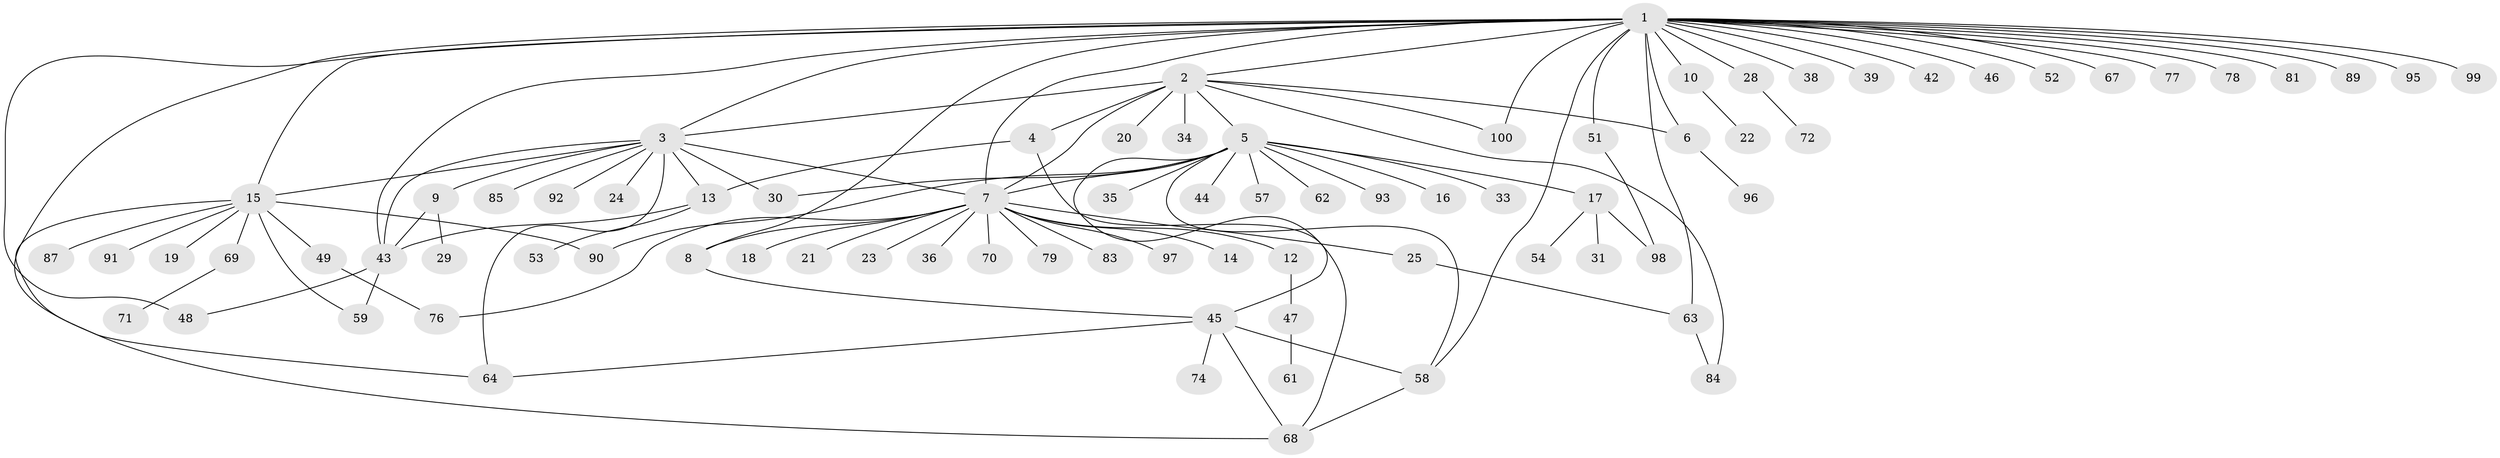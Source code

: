 // original degree distribution, {27: 0.01, 12: 0.01, 11: 0.03, 3: 0.07, 4: 0.07, 2: 0.23, 9: 0.01, 1: 0.51, 5: 0.04, 7: 0.01, 6: 0.01}
// Generated by graph-tools (version 1.1) at 2025/11/02/21/25 10:11:09]
// undirected, 80 vertices, 107 edges
graph export_dot {
graph [start="1"]
  node [color=gray90,style=filled];
  1 [super="+75"];
  2 [super="+26"];
  3 [super="+55"];
  4 [super="+32"];
  5 [super="+27"];
  6 [super="+66"];
  7 [super="+11"];
  8;
  9 [super="+41"];
  10;
  12 [super="+88"];
  13 [super="+94"];
  14;
  15 [super="+37"];
  16 [super="+82"];
  17 [super="+40"];
  18;
  19;
  20;
  21;
  22;
  23;
  24;
  25;
  28;
  29;
  30;
  31;
  33;
  34;
  35;
  36;
  38;
  39;
  42;
  43 [super="+50"];
  44 [super="+56"];
  45 [super="+60"];
  46;
  47;
  48 [super="+73"];
  49 [super="+65"];
  51;
  52;
  53;
  54;
  57 [super="+80"];
  58;
  59;
  61;
  62;
  63 [super="+86"];
  64;
  67;
  68;
  69;
  70;
  71;
  72;
  74;
  76;
  77;
  78;
  79;
  81;
  83;
  84;
  85;
  87;
  89;
  90;
  91;
  92;
  93;
  95;
  96;
  97;
  98;
  99;
  100;
  1 -- 2;
  1 -- 3 [weight=2];
  1 -- 6;
  1 -- 8;
  1 -- 10;
  1 -- 28;
  1 -- 38;
  1 -- 39;
  1 -- 42;
  1 -- 43;
  1 -- 46;
  1 -- 48 [weight=2];
  1 -- 51;
  1 -- 52;
  1 -- 58;
  1 -- 63;
  1 -- 64;
  1 -- 67;
  1 -- 77;
  1 -- 78;
  1 -- 81;
  1 -- 89;
  1 -- 99;
  1 -- 100;
  1 -- 95;
  1 -- 15;
  1 -- 7;
  2 -- 3;
  2 -- 4;
  2 -- 5;
  2 -- 6;
  2 -- 7 [weight=2];
  2 -- 20;
  2 -- 34;
  2 -- 84;
  2 -- 100;
  3 -- 7;
  3 -- 9;
  3 -- 13;
  3 -- 15;
  3 -- 24;
  3 -- 30;
  3 -- 64;
  3 -- 85;
  3 -- 92;
  3 -- 43;
  4 -- 68;
  4 -- 13;
  5 -- 7;
  5 -- 16;
  5 -- 17;
  5 -- 35;
  5 -- 44;
  5 -- 45;
  5 -- 57;
  5 -- 62;
  5 -- 90;
  5 -- 33;
  5 -- 58;
  5 -- 93;
  5 -- 30;
  6 -- 96;
  7 -- 8;
  7 -- 14;
  7 -- 18;
  7 -- 21;
  7 -- 25;
  7 -- 36;
  7 -- 76;
  7 -- 97;
  7 -- 70;
  7 -- 12;
  7 -- 79;
  7 -- 83;
  7 -- 23;
  8 -- 45;
  9 -- 29;
  9 -- 43;
  10 -- 22;
  12 -- 47;
  13 -- 53;
  13 -- 43;
  15 -- 19;
  15 -- 68;
  15 -- 91;
  15 -- 49;
  15 -- 69;
  15 -- 87;
  15 -- 90;
  15 -- 59;
  17 -- 31;
  17 -- 54;
  17 -- 98;
  25 -- 63;
  28 -- 72;
  43 -- 48;
  43 -- 59;
  45 -- 58;
  45 -- 64;
  45 -- 74;
  45 -- 68;
  47 -- 61;
  49 -- 76;
  51 -- 98;
  58 -- 68;
  63 -- 84;
  69 -- 71;
}

